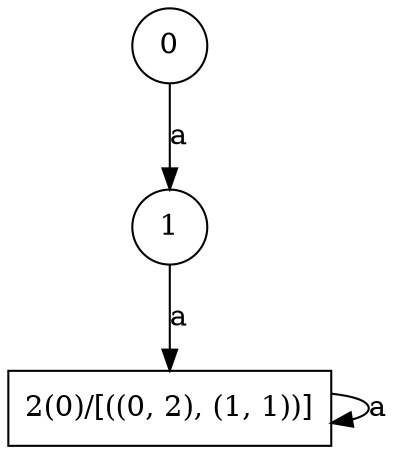 digraph a_star_capture {	0 -> 1[label="a"]
	1 -> 2[label="a"]
	2 -> 2[label="a"]0[shape=circle,label=0]
1[shape=circle,label=1]
2[shape=box,label="2(0)/[((0, 2), (1, 1))]"]}
